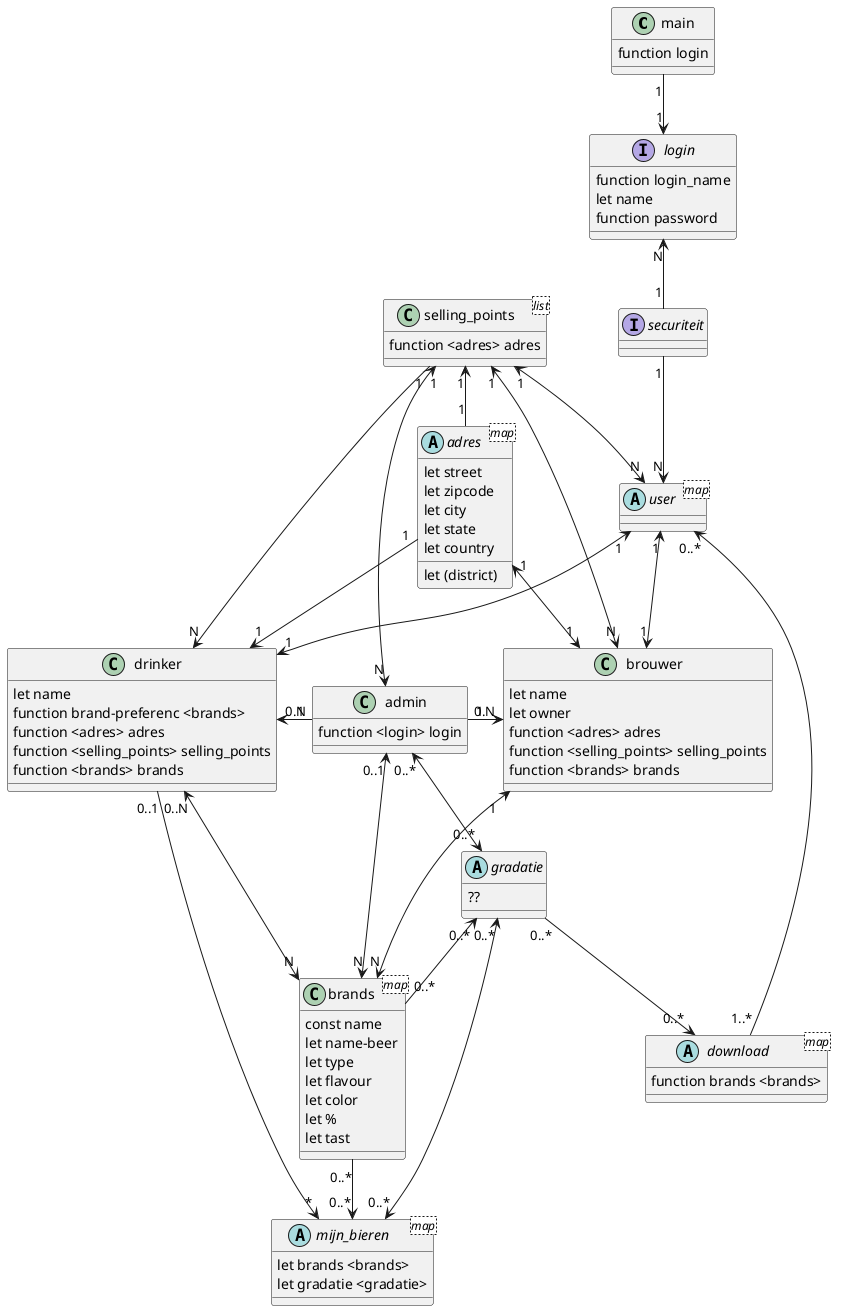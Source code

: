 @startuml
class main{
function login
}
'security
interface login {
function login_name
let name
function password
}

abstract class user <map>{
}

class admin {
function <login> login
}

interface securiteit {

}
'users
class brouwer {
let name
let owner
function <adres> adres
function <selling_points> selling_points
function <brands> brands
}

class drinker {
let name
function brand-preferenc <brands>
function <adres> adres
function <selling_points> selling_points
function <brands> brands

}
abstract class mijn_bieren<map> {
let brands <brands>
 let gradatie <gradatie>
}
'---
class selling_points <list> {
function <adres> adres
}

class brands <map> {
const name
let name-beer
let type
let flavour
let color
let %
let tast
}
'data
abstract class adres <map> {
let street
let zipcode
let city
let state
let country
let (district)

}

abstract class download <map> {
function brands <brands>
}
abstract class gradatie {
??
}
'links
main "1" --> "1" login

download "1..*" -U-> "0..*" user

gradatie "0..*" <-D- "0..*" brands
gradatie "0..*" <-U-> "0..*" admin
gradatie "0..*" -D-> "0..*" download
gradatie "0..*" <-R-> "0..*" mijn_bieren

mijn_bieren "0..*" <-U- "0..*" brands


user "1" <-D-> "1" brouwer
user "1" <-D-> "1" drinker



drinker "0..1" -L-> "*" mijn_bieren


securiteit "1" -D-> "N" user
securiteit "1" -U-> "N" login


selling_points "1" <--> "N" brouwer
selling_points "1" ---> "N" drinker
selling_points "1" <--> "N" admin
selling_points "1" <--> "N" user


brands "N" <-U-> "0..1" admin
brands "N" <-U-> "0..N" drinker
brands "N" <-U-> "1" brouwer

admin "1" -L-> "0.N" drinker
admin "1" -R-> "0.N" brouwer

adres "1" <-D-> "1" brouwer
adres "1" -D-> "1" drinker
adres "1" -U-> "1" selling_points




@enduml
